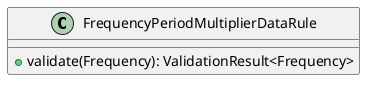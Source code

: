 @startuml

    class FrequencyPeriodMultiplierDataRule [[FrequencyPeriodMultiplierDataRule.html]] {
        +validate(Frequency): ValidationResult<Frequency>
    }

@enduml
